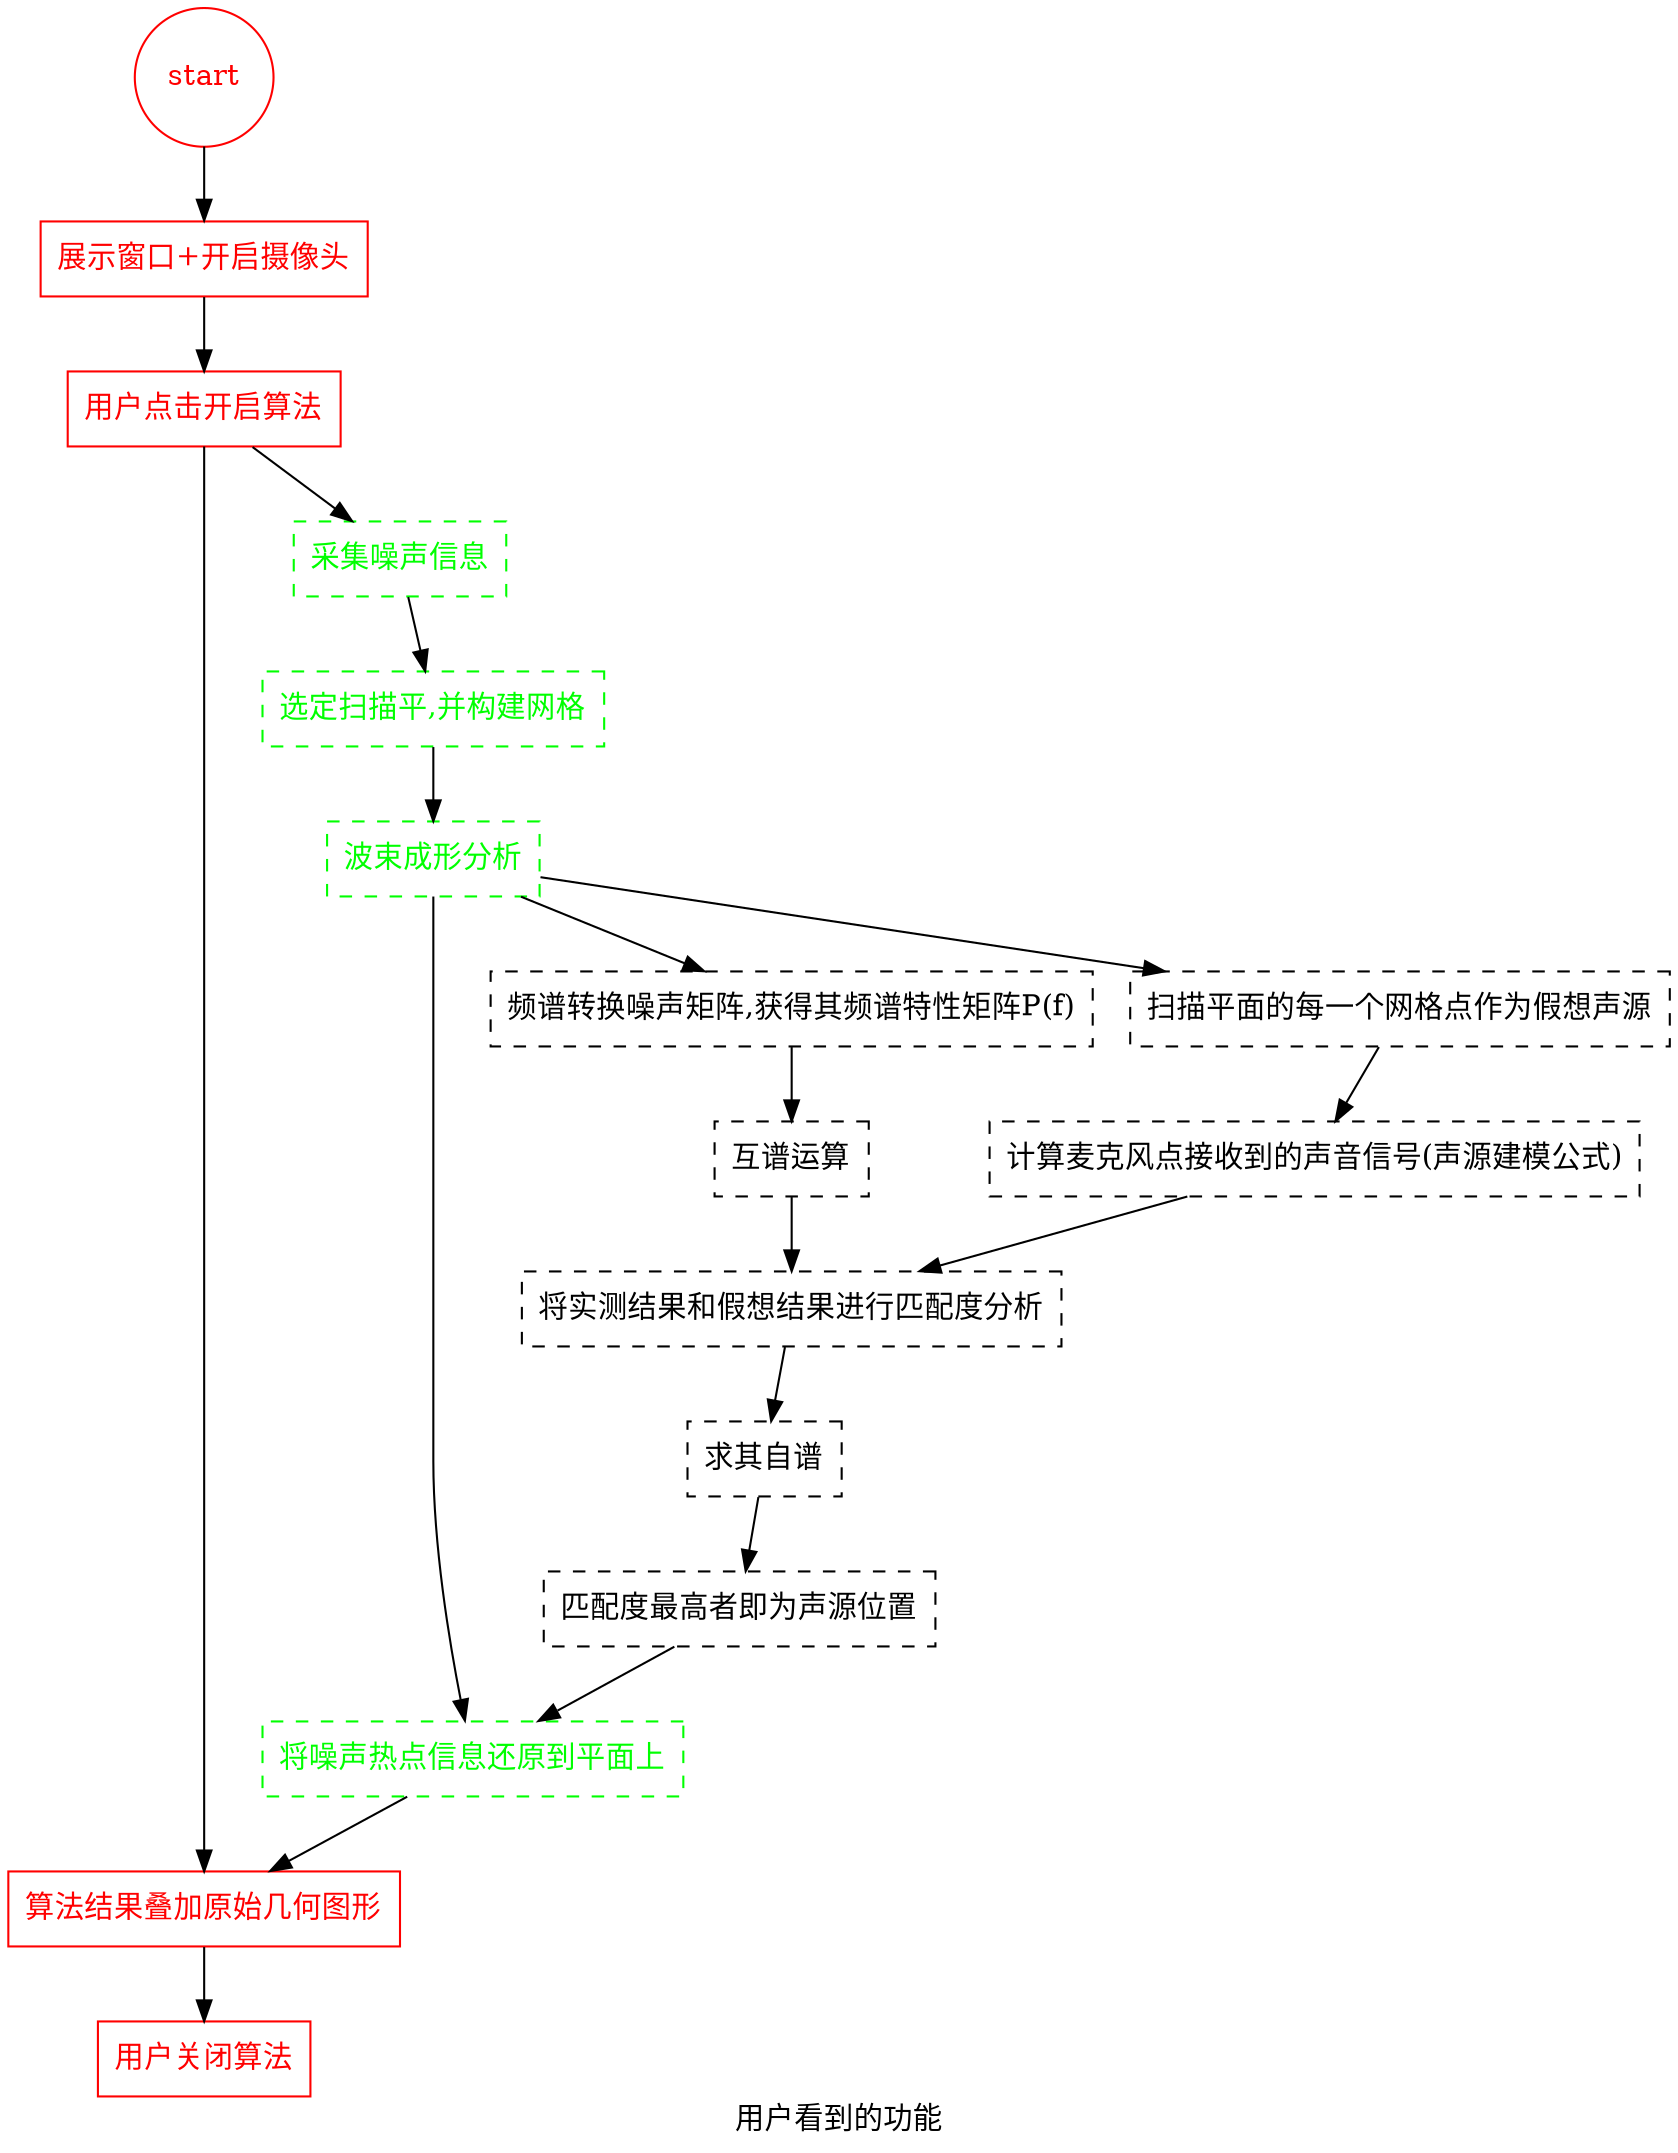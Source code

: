 digraph function{ 
    label="用户看到的功能"
    start[shape=circle,color=red,fontcolor=red]
    1[label="展示窗口+开启摄像头",shape=rec,color=red,fontcolor=red]
    2[label="用户点击开启算法",shape=rec,color=red,fontcolor=red]
    3[label="算法结果叠加原始几何图形",shape=rec,color=red,fontcolor=red]
    4[label="用户关闭算法",shape=rec,color=red,fontcolor=red]
    5[label="采集噪声信息",shape=rec, style=dashed,color=green,fontcolor=green]
    6[label="选定扫描平,并构建网格",shape=rec, style=dashed,color=green,fontcolor=green]
    7[label="波束成形分析",shape=rec, style=dashed,color=green,fontcolor=green]
    8[label="将噪声热点信息还原到平面上",shape=rec, style=dashed,color=green,fontcolor=green]
    9[label="频谱转换噪声矩阵,获得其频谱特性矩阵P(f)",shape=rec, style=dashed]
    10[label="互谱运算",shape=rec, style=dashed]
    11[label="扫描平面的每一个网格点作为假想声源",shape=rec, style=dashed]
    12[label="计算麦克风点接收到的声音信号(声源建模公式)",shape=rec, style=dashed]
    13[label="将实测结果和假想结果进行匹配度分析",shape=rec, style=dashed]
    14[label="求其自谱",shape=rec, style=dashed]
    15[label="匹配度最高者即为声源位置",shape=rec, style=dashed]
    //7[label="可判断噪声源的分布",shape=rec, style=dashed]
    //example[label="window",shape=rec]
    //example[label="window",shape=rec]
    //line[splines=ortho,weight=2]
    start->1->2->3->4[weight=999]
    2->5->6->7->8->3 [weight=99]
    7->9->10->13
    7->11->12->13
    13->14->15->8
    

}